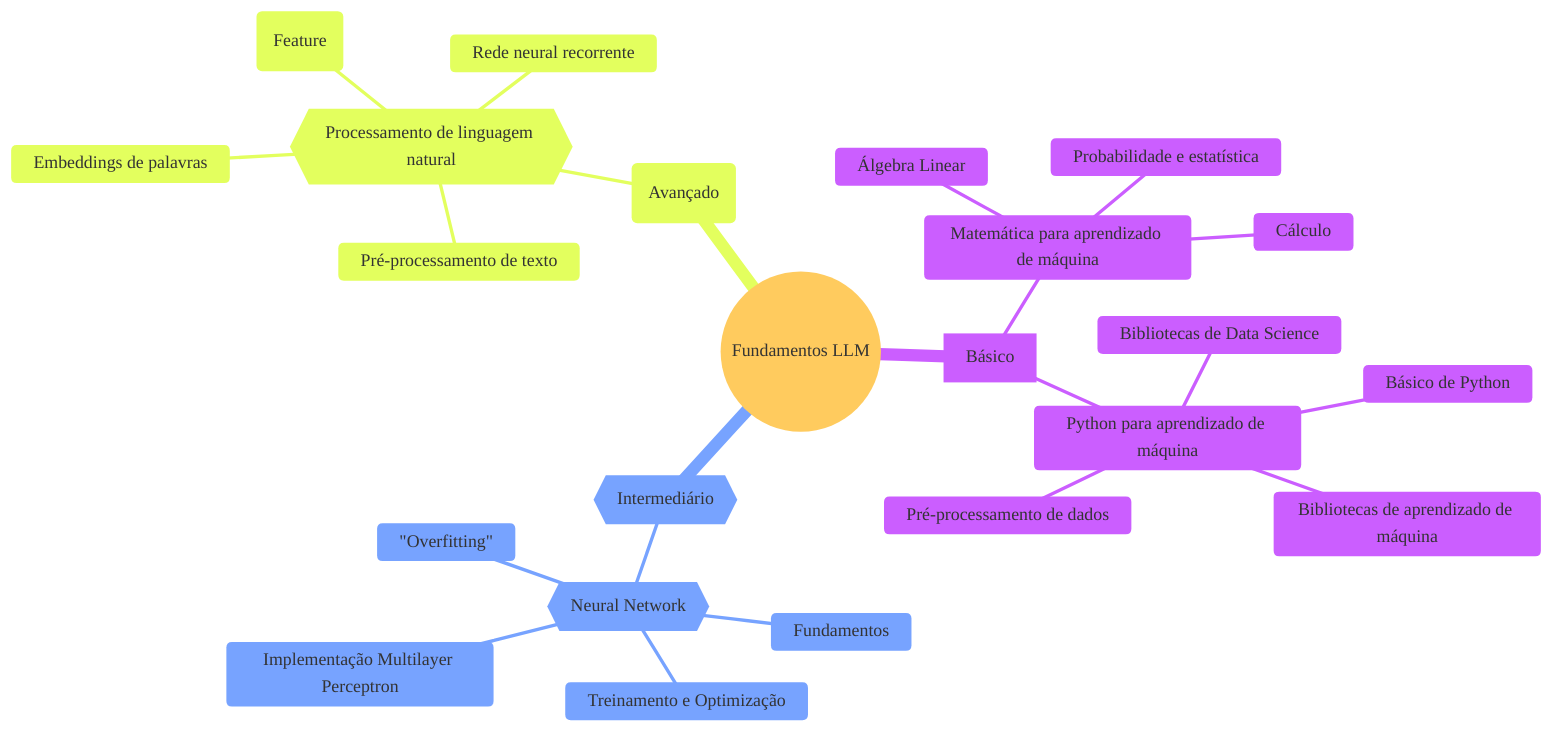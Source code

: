 %%{init: {
    'theme': 'base',
    'fontFamily' : 'verdana',
    'fontSize' : '11'
}}%%

%% https://mermaid.js.org/config/theming.html
%% default, neutral, dark, forest, base

%% @paulorcf - 04.2024 - v1

mindmap
    root((Fundamentos LLM))
        id[Básico]
        ::icon(fa fa-book)
        :::urgent large
            Matemática para aprendizado de máquina
                ::icon(fas fa-wrench)
                Álgebra Linear
                Cálculo
                Probabilidade e estatística
            Python para aprendizado de máquina
                ::icon(fas fa-wrench)
                Básico de Python
                Bibliotecas de Data Science
                Pré-processamento de dados
                Bibliotecas de aprendizado de máquina
        id{{Intermediário}}
        ::icon(fa fa-book)
        :::urgent large
            {{Neural Network}}
                ::icon(fas fa-wrench)
                Fundamentos
                Treinamento e Optimização
                "Overfitting"
                Implementação Multilayer Perceptron

        id(Avançado)
        ::icon(fa fa-book)
        :::urgent large
            {{Processamento de linguagem natural}}
                ::icon(fas fa-wrench)
                Pré-processamento de texto
                Técnicas de extração de característica (Feature)
                Embeddings de palavras
                Rede neural recorrente